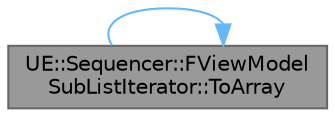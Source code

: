 digraph "UE::Sequencer::FViewModelSubListIterator::ToArray"
{
 // INTERACTIVE_SVG=YES
 // LATEX_PDF_SIZE
  bgcolor="transparent";
  edge [fontname=Helvetica,fontsize=10,labelfontname=Helvetica,labelfontsize=10];
  node [fontname=Helvetica,fontsize=10,shape=box,height=0.2,width=0.4];
  rankdir="LR";
  Node1 [id="Node000001",label="UE::Sequencer::FViewModel\lSubListIterator::ToArray",height=0.2,width=0.4,color="gray40", fillcolor="grey60", style="filled", fontcolor="black",tooltip="Return the remaining items in this iterator as an array The state of this iterator remains unchanged."];
  Node1 -> Node1 [id="edge1_Node000001_Node000001",color="steelblue1",style="solid",tooltip=" "];
}
